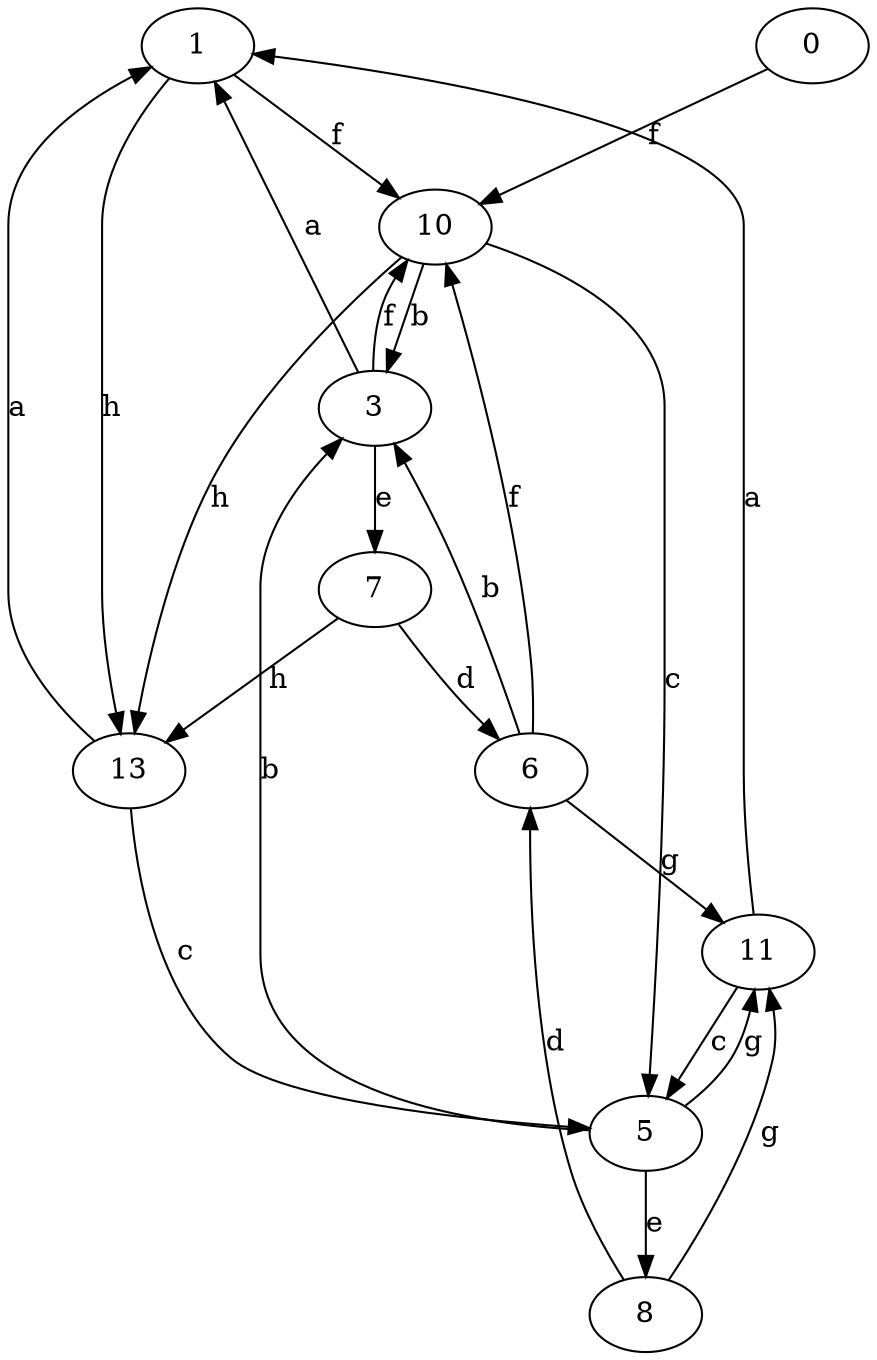 strict digraph  {
1;
0;
3;
5;
6;
7;
8;
10;
11;
13;
1 -> 10  [label=f];
1 -> 13  [label=h];
0 -> 10  [label=f];
3 -> 1  [label=a];
3 -> 7  [label=e];
3 -> 10  [label=f];
5 -> 3  [label=b];
5 -> 8  [label=e];
5 -> 11  [label=g];
6 -> 3  [label=b];
6 -> 10  [label=f];
6 -> 11  [label=g];
7 -> 6  [label=d];
7 -> 13  [label=h];
8 -> 6  [label=d];
8 -> 11  [label=g];
10 -> 3  [label=b];
10 -> 5  [label=c];
10 -> 13  [label=h];
11 -> 1  [label=a];
11 -> 5  [label=c];
13 -> 1  [label=a];
13 -> 5  [label=c];
}
